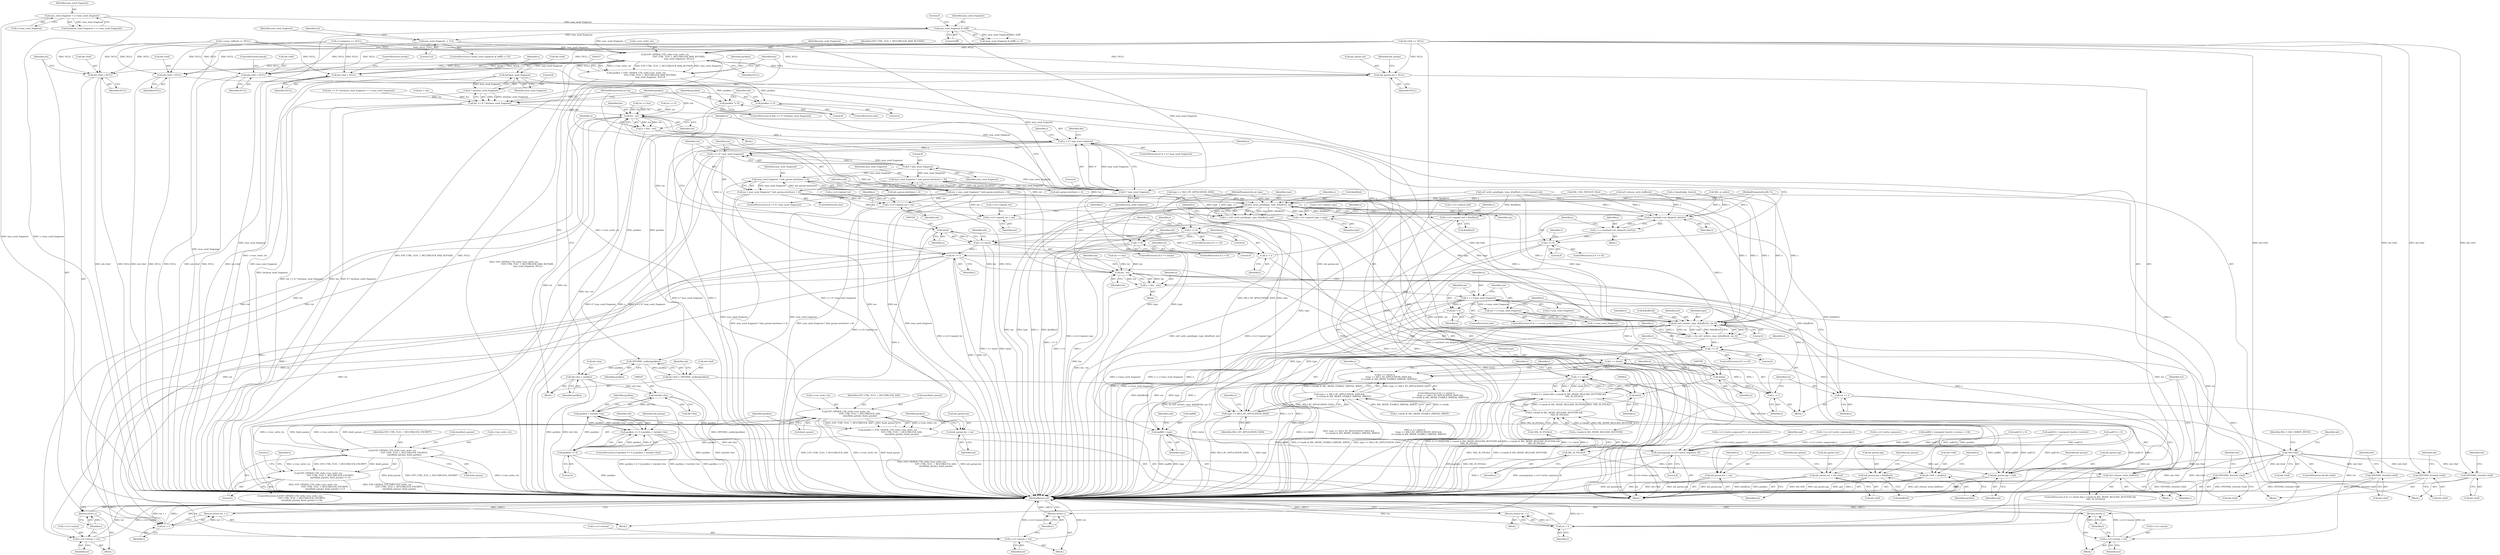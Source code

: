digraph "0_openssl_77c77f0a1b9f15b869ca3342186dfbedd1119d0e@API" {
"1000296" [label="(Call,max_send_fragment -= 512)"];
"1000292" [label="(Call,max_send_fragment & 0xfff)"];
"1000258" [label="(Call,max_send_fragment = s->max_send_fragment)"];
"1000314" [label="(Call,EVP_CIPHER_CTX_ctrl(s->enc_write_ctx,\n                                          EVP_CTRL_TLS1_1_MULTIBLOCK_MAX_BUFSIZE,\n                                          max_send_fragment, NULL))"];
"1000312" [label="(Call,packlen = EVP_CIPHER_CTX_ctrl(s->enc_write_ctx,\n                                          EVP_CTRL_TLS1_1_MULTIBLOCK_MAX_BUFSIZE,\n                                          max_send_fragment, NULL))"];
"1000329" [label="(Call,packlen *= 8)"];
"1000340" [label="(Call,OPENSSL_malloc(packlen))"];
"1000336" [label="(Call,wb->buf = OPENSSL_malloc(packlen))"];
"1000343" [label="(Call,!wb->buf)"];
"1000390" [label="(Call,OPENSSL_free(wb->buf))"];
"1000532" [label="(Call,OPENSSL_free(wb->buf))"];
"1000542" [label="(Call,mb_param.out = wb->buf)"];
"1000682" [label="(Call,OPENSSL_free(wb->buf))"];
"1000707" [label="(Call,OPENSSL_free(wb->buf))"];
"1000354" [label="(Call,wb->len = packlen)"];
"1000526" [label="(Call,(int)wb->len)"];
"1000524" [label="(Call,packlen > (int)wb->len)"];
"1000520" [label="(Call,packlen <= 0 || packlen > (int)wb->len)"];
"1000626" [label="(Call,wb->left = packlen)"];
"1000333" [label="(Call,packlen *= 4)"];
"1000326" [label="(Call,(int)max_send_fragment)"];
"1000324" [label="(Call,8 * (int)max_send_fragment)"];
"1000322" [label="(Call,len >= 8 * (int)max_send_fragment)"];
"1000378" [label="(Call,len - tot)"];
"1000376" [label="(Call,n = (len - tot))"];
"1000384" [label="(Call,n < 4 * max_send_fragment)"];
"1000426" [label="(Call,n >= 8 * max_send_fragment)"];
"1000703" [label="(Call,(int)n)"];
"1000701" [label="(Call,i == (int)n)"];
"1000717" [label="(Call,tot + i)"];
"1000716" [label="(Return,return tot + i;)"];
"1000720" [label="(Call,n -= i)"];
"1000723" [label="(Call,tot += i)"];
"1000416" [label="(Call,s->s3->wnum = tot)"];
"1000691" [label="(Call,s->s3->wnum = tot)"];
"1000748" [label="(Call,len - tot)"];
"1000746" [label="(Call,n = (len - tot))"];
"1000754" [label="(Call,n > s->max_send_fragment)"];
"1000759" [label="(Call,nw = s->max_send_fragment)"];
"1000770" [label="(Call,do_ssl3_write(s, type, &(buf[tot]), nw, 0))"];
"1000768" [label="(Call,i = do_ssl3_write(s, type, &(buf[tot]), nw, 0))"];
"1000780" [label="(Call,i <= 0)"];
"1000791" [label="(Return,return i;)"];
"1000795" [label="(Call,i == (int)n)"];
"1000794" [label="(Call,(i == (int)n) ||\n            (type == SSL3_RT_APPLICATION_DATA &&\n             (s->mode & SSL_MODE_ENABLE_PARTIAL_WRITE)))"];
"1000819" [label="(Call,i == (int)n)"];
"1000818" [label="(Call,(i == (int)n) && s->mode & SSL_MODE_RELEASE_BUFFERS &&\n                !SSL_IS_DTLS(s))"];
"1000836" [label="(Call,tot + i)"];
"1000835" [label="(Return,return tot + i;)"];
"1000839" [label="(Call,n -= i)"];
"1000842" [label="(Call,tot += i)"];
"1000784" [label="(Call,s->s3->wnum = tot)"];
"1000801" [label="(Call,type == SSL3_RT_APPLICATION_DATA)"];
"1000800" [label="(Call,type == SSL3_RT_APPLICATION_DATA &&\n             (s->mode & SSL_MODE_ENABLE_PARTIAL_WRITE))"];
"1000831" [label="(Call,SSL_IS_DTLS(s))"];
"1000830" [label="(Call,!SSL_IS_DTLS(s))"];
"1000824" [label="(Call,s->mode & SSL_MODE_RELEASE_BUFFERS &&\n                !SSL_IS_DTLS(s))"];
"1000833" [label="(Call,ssl3_release_write_buffer(s))"];
"1000765" [label="(Call,nw = n)"];
"1000797" [label="(Call,(int)n)"];
"1000821" [label="(Call,(int)n)"];
"1000386" [label="(Call,4 * max_send_fragment)"];
"1000428" [label="(Call,8 * max_send_fragment)"];
"1000433" [label="(Call,max_send_fragment * (mb_param.interleave = 8))"];
"1000431" [label="(Call,nw = max_send_fragment * (mb_param.interleave = 8))"];
"1000503" [label="(Call,mb_param.len = nw)"];
"1000557" [label="(Call,mb_param.len = nw)"];
"1000631" [label="(Call,s->s3->wpend_tot = nw)"];
"1000655" [label="(Call,s->s3->wpend_ret = nw)"];
"1000664" [label="(Call,ssl3_write_pending(s, type, &buf[tot], nw))"];
"1000409" [label="(Call,s->method->ssl_dispatch_alert(s))"];
"1000407" [label="(Call,i = s->method->ssl_dispatch_alert(s))"];
"1000412" [label="(Call,i <= 0)"];
"1000423" [label="(Return,return i;)"];
"1000458" [label="(Call,aad[8] = type)"];
"1000450" [label="(Call,memcpy(aad, s->s3->write_sequence, 8))"];
"1000498" [label="(Call,mb_param.inp = aad)"];
"1000549" [label="(Call,mb_param.inp = &buf[tot])"];
"1000638" [label="(Call,s->s3->wpend_buf = &buf[tot])"];
"1000648" [label="(Call,s->s3->wpend_type = type)"];
"1000662" [label="(Call,i = ssl3_write_pending(s, type, &buf[tot], nw))"];
"1000673" [label="(Call,i <= 0)"];
"1000678" [label="(Call,i < 0)"];
"1000698" [label="(Return,return i;)"];
"1000443" [label="(Call,max_send_fragment * (mb_param.interleave = 4))"];
"1000441" [label="(Call,nw = max_send_fragment * (mb_param.interleave = 4))"];
"1000394" [label="(Call,wb->buf = NULL)"];
"1000493" [label="(Call,mb_param.out = NULL)"];
"1000510" [label="(Call,EVP_CIPHER_CTX_ctrl(s->enc_write_ctx,\n                                          EVP_CTRL_TLS1_1_MULTIBLOCK_AAD,\n                                          sizeof(mb_param), &mb_param))"];
"1000508" [label="(Call,packlen = EVP_CIPHER_CTX_ctrl(s->enc_write_ctx,\n                                          EVP_CTRL_TLS1_1_MULTIBLOCK_AAD,\n                                          sizeof(mb_param), &mb_param))"];
"1000521" [label="(Call,packlen <= 0)"];
"1000564" [label="(Call,EVP_CIPHER_CTX_ctrl(s->enc_write_ctx,\n                                    EVP_CTRL_TLS1_1_MULTIBLOCK_ENCRYPT,\n                                    sizeof(mb_param), &mb_param))"];
"1000563" [label="(Call,EVP_CIPHER_CTX_ctrl(s->enc_write_ctx,\n                                    EVP_CTRL_TLS1_1_MULTIBLOCK_ENCRYPT,\n                                    sizeof(mb_param), &mb_param) <= 0)"];
"1000536" [label="(Call,wb->buf = NULL)"];
"1000686" [label="(Call,wb->buf = NULL)"];
"1000711" [label="(Call,wb->buf = NULL)"];
"1000345" [label="(Identifier,wb)"];
"1000769" [label="(Identifier,i)"];
"1000752" [label="(Block,)"];
"1000778" [label="(Literal,0)"];
"1000498" [label="(Call,mb_param.inp = aad)"];
"1000639" [label="(Call,s->s3->wpend_buf)"];
"1000641" [label="(Identifier,s)"];
"1000435" [label="(Call,mb_param.interleave = 8)"];
"1000717" [label="(Call,tot + i)"];
"1000713" [label="(Identifier,wb)"];
"1000248" [label="(Call,type == SSL3_RT_APPLICATION_DATA)"];
"1000314" [label="(Call,EVP_CIPHER_CTX_ctrl(s->enc_write_ctx,\n                                          EVP_CTRL_TLS1_1_MULTIBLOCK_MAX_BUFSIZE,\n                                          max_send_fragment, NULL))"];
"1000198" [label="(Call,len < tot)"];
"1000546" [label="(Call,wb->buf)"];
"1000838" [label="(Identifier,i)"];
"1000568" [label="(Identifier,EVP_CTRL_TLS1_1_MULTIBLOCK_ENCRYPT)"];
"1000766" [label="(Identifier,nw)"];
"1000558" [label="(Call,mb_param.len)"];
"1000355" [label="(Call,wb->len)"];
"1000384" [label="(Call,n < 4 * max_send_fragment)"];
"1000749" [label="(Identifier,len)"];
"1000818" [label="(Call,(i == (int)n) && s->mode & SSL_MODE_RELEASE_BUFFERS &&\n                !SSL_IS_DTLS(s))"];
"1000692" [label="(Call,s->s3->wnum)"];
"1000427" [label="(Identifier,n)"];
"1000549" [label="(Call,mb_param.inp = &buf[tot])"];
"1000534" [label="(Identifier,wb)"];
"1000463" [label="(Call,aad[9] = (unsigned char)(s->version >> 8))"];
"1000309" [label="(Block,)"];
"1000796" [label="(Identifier,i)"];
"1000804" [label="(Call,s->mode & SSL_MODE_ENABLE_PARTIAL_WRITE)"];
"1000561" [label="(Identifier,nw)"];
"1000651" [label="(Identifier,s)"];
"1000502" [label="(Identifier,aad)"];
"1000313" [label="(Identifier,packlen)"];
"1000767" [label="(Identifier,n)"];
"1000720" [label="(Call,n -= i)"];
"1000690" [label="(Identifier,NULL)"];
"1000510" [label="(Call,EVP_CIPHER_CTX_ctrl(s->enc_write_ctx,\n                                          EVP_CTRL_TLS1_1_MULTIBLOCK_AAD,\n                                          sizeof(mb_param), &mb_param))"];
"1000536" [label="(Call,wb->buf = NULL)"];
"1000845" [label="(MethodReturn,int)"];
"1000304" [label="(Call,wb->buf == NULL)"];
"1000286" [label="(Block,)"];
"1000338" [label="(Identifier,wb)"];
"1000392" [label="(Identifier,wb)"];
"1000791" [label="(Return,return i;)"];
"1000770" [label="(Call,do_ssl3_write(s, type, &(buf[tot]), nw, 0))"];
"1000819" [label="(Call,i == (int)n)"];
"1000663" [label="(Identifier,i)"];
"1000820" [label="(Identifier,i)"];
"1000380" [label="(Identifier,tot)"];
"1000672" [label="(ControlStructure,if (i <= 0))"];
"1000324" [label="(Call,8 * (int)max_send_fragment)"];
"1000825" [label="(Call,s->mode & SSL_MODE_RELEASE_BUFFERS)"];
"1000832" [label="(Identifier,s)"];
"1000264" [label="(Call,s->compress == NULL)"];
"1000426" [label="(Call,n >= 8 * max_send_fragment)"];
"1000631" [label="(Call,s->s3->wpend_tot = nw)"];
"1000416" [label="(Call,s->s3->wnum = tot)"];
"1000425" [label="(ControlStructure,if (n >= 8 * max_send_fragment))"];
"1000354" [label="(Call,wb->len = packlen)"];
"1000830" [label="(Call,!SSL_IS_DTLS(s))"];
"1000677" [label="(ControlStructure,if (i < 0))"];
"1000541" [label="(ControlStructure,break;)"];
"1000656" [label="(Call,s->s3->wpend_ret)"];
"1000517" [label="(Call,&mb_param)"];
"1000298" [label="(Literal,512)"];
"1000310" [label="(Call,ssl3_release_write_buffer(s))"];
"1000566" [label="(Identifier,s)"];
"1000550" [label="(Call,mb_param.inp)"];
"1000748" [label="(Call,len - tot)"];
"1000391" [label="(Call,wb->buf)"];
"1000679" [label="(Identifier,i)"];
"1000497" [label="(Identifier,NULL)"];
"1000787" [label="(Identifier,s)"];
"1000445" [label="(Call,mb_param.interleave = 4)"];
"1000302" [label="(Identifier,tot)"];
"1000709" [label="(Identifier,wb)"];
"1000821" [label="(Call,(int)n)"];
"1000385" [label="(Identifier,n)"];
"1000697" [label="(Identifier,tot)"];
"1000747" [label="(Identifier,n)"];
"1000422" [label="(Identifier,tot)"];
"1000431" [label="(Call,nw = max_send_fragment * (mb_param.interleave = 8))"];
"1000779" [label="(ControlStructure,if (i <= 0))"];
"1000817" [label="(ControlStructure,if ((i == (int)n) && s->mode & SSL_MODE_RELEASE_BUFFERS &&\n                !SSL_IS_DTLS(s)))"];
"1000270" [label="(Call,s->msg_callback == NULL)"];
"1000708" [label="(Call,wb->buf)"];
"1000665" [label="(Identifier,s)"];
"1000417" [label="(Call,s->s3->wnum)"];
"1000388" [label="(Identifier,max_send_fragment)"];
"1000457" [label="(Literal,8)"];
"1000785" [label="(Call,s->s3->wnum)"];
"1000458" [label="(Call,aad[8] = type)"];
"1000782" [label="(Literal,0)"];
"1000377" [label="(Identifier,n)"];
"1000406" [label="(Block,)"];
"1000320" [label="(Identifier,NULL)"];
"1000842" [label="(Call,tot += i)"];
"1000627" [label="(Call,wb->left)"];
"1000551" [label="(Identifier,mb_param)"];
"1000331" [label="(Literal,8)"];
"1000509" [label="(Identifier,packlen)"];
"1000746" [label="(Call,n = (len - tot))"];
"1000790" [label="(Identifier,tot)"];
"1000508" [label="(Call,packlen = EVP_CIPHER_CTX_ctrl(s->enc_write_ctx,\n                                          EVP_CTRL_TLS1_1_MULTIBLOCK_AAD,\n                                          sizeof(mb_param), &mb_param))"];
"1000522" [label="(Identifier,packlen)"];
"1000326" [label="(Call,(int)max_send_fragment)"];
"1000433" [label="(Call,max_send_fragment * (mb_param.interleave = 8))"];
"1000673" [label="(Call,i <= 0)"];
"1000532" [label="(Call,OPENSSL_free(wb->buf))"];
"1000474" [label="(Call,aad[10] = (unsigned char)(s->version))"];
"1000644" [label="(Call,&buf[tot])"];
"1000533" [label="(Call,wb->buf)"];
"1000526" [label="(Call,(int)wb->len)"];
"1000315" [label="(Call,s->enc_write_ctx)"];
"1000514" [label="(Identifier,EVP_CTRL_TLS1_1_MULTIBLOCK_AAD)"];
"1000297" [label="(Identifier,max_send_fragment)"];
"1000761" [label="(Call,s->max_send_fragment)"];
"1000396" [label="(Identifier,wb)"];
"1000332" [label="(ControlStructure,else)"];
"1000792" [label="(Identifier,i)"];
"1000611" [label="(Call,++s->s3->write_sequence[j--])"];
"1000343" [label="(Call,!wb->buf)"];
"1000667" [label="(Call,&buf[tot])"];
"1000569" [label="(Call,sizeof(mb_param))"];
"1000494" [label="(Call,mb_param.out)"];
"1000765" [label="(Call,nw = n)"];
"1000483" [label="(Call,aad[11] = 0)"];
"1000797" [label="(Call,(int)n)"];
"1000753" [label="(ControlStructure,if (n > s->max_send_fragment))"];
"1000806" [label="(Identifier,s)"];
"1000410" [label="(Identifier,s)"];
"1000117" [label="(MethodParameterIn,SSL *s)"];
"1000715" [label="(Identifier,NULL)"];
"1000837" [label="(Identifier,tot)"];
"1000341" [label="(Identifier,packlen)"];
"1000523" [label="(Literal,0)"];
"1000626" [label="(Call,wb->left = packlen)"];
"1000562" [label="(ControlStructure,if (EVP_CIPHER_CTX_ctrl(s->enc_write_ctx,\n                                    EVP_CTRL_TLS1_1_MULTIBLOCK_ENCRYPT,\n                                    sizeof(mb_param), &mb_param) <= 0))"];
"1000379" [label="(Identifier,len)"];
"1000428" [label="(Call,8 * max_send_fragment)"];
"1000719" [label="(Identifier,i)"];
"1000330" [label="(Identifier,packlen)"];
"1000674" [label="(Identifier,i)"];
"1000394" [label="(Call,wb->buf = NULL)"];
"1000756" [label="(Call,s->max_send_fragment)"];
"1000783" [label="(Block,)"];
"1000841" [label="(Identifier,i)"];
"1000336" [label="(Call,wb->buf = OPENSSL_malloc(packlen))"];
"1000773" [label="(Call,&(buf[tot]))"];
"1000424" [label="(Identifier,i)"];
"1000553" [label="(Call,&buf[tot])"];
"1000515" [label="(Call,sizeof(mb_param))"];
"1000799" [label="(Identifier,n)"];
"1000452" [label="(Call,s->s3->write_sequence)"];
"1000755" [label="(Identifier,n)"];
"1000768" [label="(Call,i = do_ssl3_write(s, type, &(buf[tot]), nw, 0))"];
"1000573" [label="(Literal,0)"];
"1000680" [label="(Literal,0)"];
"1000725" [label="(Identifier,i)"];
"1000801" [label="(Call,type == SSL3_RT_APPLICATION_DATA)"];
"1000414" [label="(Literal,0)"];
"1000706" [label="(Block,)"];
"1000276" [label="(Call,SSL_USE_EXPLICIT_IV(s))"];
"1000800" [label="(Call,type == SSL3_RT_APPLICATION_DATA &&\n             (s->mode & SSL_MODE_ENABLE_PARTIAL_WRITE))"];
"1000430" [label="(Identifier,max_send_fragment)"];
"1000649" [label="(Call,s->s3->wpend_type)"];
"1000716" [label="(Return,return tot + i;)"];
"1000543" [label="(Call,mb_param.out)"];
"1000678" [label="(Call,i < 0)"];
"1000334" [label="(Identifier,packlen)"];
"1000407" [label="(Call,i = s->method->ssl_dispatch_alert(s))"];
"1000571" [label="(Call,&mb_param)"];
"1000777" [label="(Identifier,nw)"];
"1000654" [label="(Identifier,type)"];
"1000824" [label="(Call,s->mode & SSL_MODE_RELEASE_BUFFERS &&\n                !SSL_IS_DTLS(s))"];
"1000361" [label="(Call,tot == len)"];
"1000559" [label="(Identifier,mb_param)"];
"1000728" [label="(Call,tot == len)"];
"1000520" [label="(Call,packlen <= 0 || packlen > (int)wb->len)"];
"1000544" [label="(Identifier,mb_param)"];
"1000759" [label="(Call,nw = s->max_send_fragment)"];
"1000434" [label="(Identifier,max_send_fragment)"];
"1000664" [label="(Call,ssl3_write_pending(s, type, &buf[tot], nw))"];
"1000319" [label="(Identifier,max_send_fragment)"];
"1000429" [label="(Literal,8)"];
"1000503" [label="(Call,mb_param.len = nw)"];
"1000441" [label="(Call,nw = max_send_fragment * (mb_param.interleave = 4))"];
"1000576" [label="(Literal,1)"];
"1000295" [label="(Literal,0)"];
"1000333" [label="(Call,packlen *= 4)"];
"1000831" [label="(Call,SSL_IS_DTLS(s))"];
"1000383" [label="(ControlStructure,if (n < 4 * max_send_fragment))"];
"1000802" [label="(Identifier,type)"];
"1000451" [label="(Identifier,aad)"];
"1000411" [label="(ControlStructure,if (i <= 0))"];
"1000701" [label="(Call,i == (int)n)"];
"1000557" [label="(Call,mb_param.len = nw)"];
"1000294" [label="(Literal,0xfff)"];
"1000335" [label="(Literal,4)"];
"1000686" [label="(Call,wb->buf = NULL)"];
"1000325" [label="(Literal,8)"];
"1000376" [label="(Call,n = (len - tot))"];
"1000662" [label="(Call,i = ssl3_write_pending(s, type, &buf[tot], nw))"];
"1000840" [label="(Identifier,n)"];
"1000750" [label="(Identifier,tot)"];
"1000398" [label="(Identifier,NULL)"];
"1000505" [label="(Identifier,mb_param)"];
"1000389" [label="(Block,)"];
"1000707" [label="(Call,OPENSSL_free(wb->buf))"];
"1000258" [label="(Call,max_send_fragment = s->max_send_fragment)"];
"1000301" [label="(Call,tot == 0)"];
"1000349" [label="(Identifier,SSL_F_SSL3_WRITE_BYTES)"];
"1000413" [label="(Identifier,i)"];
"1000793" [label="(ControlStructure,if ((i == (int)n) ||\n            (type == SSL3_RT_APPLICATION_DATA &&\n             (s->mode & SSL_MODE_ENABLE_PARTIAL_WRITE))))"];
"1000329" [label="(Call,packlen *= 8)"];
"1000705" [label="(Identifier,n)"];
"1000296" [label="(Call,max_send_fragment -= 512)"];
"1000290" [label="(ControlStructure,if ((max_send_fragment & 0xfff) == 0))"];
"1000525" [label="(Identifier,packlen)"];
"1000399" [label="(ControlStructure,break;)"];
"1000764" [label="(ControlStructure,else)"];
"1000259" [label="(Identifier,max_send_fragment)"];
"1000390" [label="(Call,OPENSSL_free(wb->buf))"];
"1000493" [label="(Call,mb_param.out = NULL)"];
"1000760" [label="(Identifier,nw)"];
"1000648" [label="(Call,s->s3->wpend_type = type)"];
"1000337" [label="(Call,wb->buf)"];
"1000344" [label="(Call,wb->buf)"];
"1000540" [label="(Identifier,NULL)"];
"1000217" [label="(Call,ssl3_write_pending(s, type, &buf[tot], s->s3->wpend_tot))"];
"1000252" [label="(Call,len >= 4 * (int)(max_send_fragment = s->max_send_fragment))"];
"1000564" [label="(Call,EVP_CIPHER_CTX_ctrl(s->enc_write_ctx,\n                                    EVP_CTRL_TLS1_1_MULTIBLOCK_ENCRYPT,\n                                    sizeof(mb_param), &mb_param))"];
"1000637" [label="(Identifier,nw)"];
"1000839" [label="(Call,n -= i)"];
"1000781" [label="(Identifier,i)"];
"1000519" [label="(ControlStructure,if (packlen <= 0 || packlen > (int)wb->len))"];
"1000666" [label="(Identifier,type)"];
"1000563" [label="(Call,EVP_CIPHER_CTX_ctrl(s->enc_write_ctx,\n                                    EVP_CTRL_TLS1_1_MULTIBLOCK_ENCRYPT,\n                                    sizeof(mb_param), &mb_param) <= 0)"];
"1000340" [label="(Call,OPENSSL_malloc(packlen))"];
"1000443" [label="(Call,max_send_fragment * (mb_param.interleave = 4))"];
"1000382" [label="(Block,)"];
"1000721" [label="(Identifier,n)"];
"1000450" [label="(Call,memcpy(aad, s->s3->write_sequence, 8))"];
"1000178" [label="(Call,s->handshake_func(s))"];
"1000809" [label="(Block,)"];
"1000724" [label="(Identifier,tot)"];
"1000681" [label="(Block,)"];
"1000378" [label="(Call,len - tot)"];
"1000634" [label="(Identifier,s)"];
"1000528" [label="(Call,wb->len)"];
"1000423" [label="(Return,return i;)"];
"1000260" [label="(Call,s->max_send_fragment)"];
"1000632" [label="(Call,s->s3->wpend_tot)"];
"1000694" [label="(Identifier,s)"];
"1000524" [label="(Call,packlen > (int)wb->len)"];
"1000419" [label="(Identifier,s)"];
"1000823" [label="(Identifier,n)"];
"1000835" [label="(Return,return tot + i;)"];
"1000504" [label="(Call,mb_param.len)"];
"1000403" [label="(Identifier,s)"];
"1000321" [label="(ControlStructure,if (len >= 8 * (int)max_send_fragment))"];
"1000722" [label="(Identifier,i)"];
"1000256" [label="(Call,(int)(max_send_fragment = s->max_send_fragment))"];
"1000700" [label="(ControlStructure,if (i == (int)n))"];
"1000387" [label="(Literal,4)"];
"1000836" [label="(Call,tot + i)"];
"1000683" [label="(Call,wb->buf)"];
"1000844" [label="(Identifier,i)"];
"1000121" [label="(Block,)"];
"1000687" [label="(Call,wb->buf)"];
"1000342" [label="(ControlStructure,if(!wb->buf))"];
"1000682" [label="(Call,OPENSSL_free(wb->buf))"];
"1000676" [label="(Block,)"];
"1000442" [label="(Identifier,nw)"];
"1000415" [label="(Block,)"];
"1000718" [label="(Identifier,tot)"];
"1000754" [label="(Call,n > s->max_send_fragment)"];
"1000702" [label="(Identifier,i)"];
"1000356" [label="(Identifier,wb)"];
"1000843" [label="(Identifier,tot)"];
"1000655" [label="(Call,s->s3->wpend_ret = nw)"];
"1000531" [label="(Block,)"];
"1000538" [label="(Identifier,wb)"];
"1000312" [label="(Call,packlen = EVP_CIPHER_CTX_ctrl(s->enc_write_ctx,\n                                          EVP_CTRL_TLS1_1_MULTIBLOCK_MAX_BUFSIZE,\n                                          max_send_fragment, NULL))"];
"1000581" [label="(Identifier,s)"];
"1000408" [label="(Identifier,i)"];
"1000711" [label="(Call,wb->buf = NULL)"];
"1000688" [label="(Identifier,wb)"];
"1000432" [label="(Identifier,nw)"];
"1000723" [label="(Call,tot += i)"];
"1000328" [label="(Identifier,max_send_fragment)"];
"1000488" [label="(Call,aad[12] = 0)"];
"1000440" [label="(ControlStructure,else)"];
"1000511" [label="(Call,s->enc_write_ctx)"];
"1000712" [label="(Call,wb->buf)"];
"1000318" [label="(Identifier,EVP_CTRL_TLS1_1_MULTIBLOCK_MAX_BUFSIZE)"];
"1000661" [label="(Identifier,nw)"];
"1000703" [label="(Call,(int)n)"];
"1000698" [label="(Return,return i;)"];
"1000675" [label="(Literal,0)"];
"1000542" [label="(Call,mb_param.out = wb->buf)"];
"1000292" [label="(Call,max_send_fragment & 0xfff)"];
"1000699" [label="(Identifier,i)"];
"1000834" [label="(Identifier,s)"];
"1000358" [label="(Identifier,packlen)"];
"1000784" [label="(Call,s->s3->wnum = tot)"];
"1000507" [label="(Identifier,nw)"];
"1000803" [label="(Identifier,SSL3_RT_APPLICATION_DATA)"];
"1000118" [label="(MethodParameterIn,int type)"];
"1000465" [label="(Identifier,aad)"];
"1000794" [label="(Call,(i == (int)n) ||\n            (type == SSL3_RT_APPLICATION_DATA &&\n             (s->mode & SSL_MODE_ENABLE_PARTIAL_WRITE)))"];
"1000630" [label="(Identifier,packlen)"];
"1000120" [label="(MethodParameterIn,int len)"];
"1000500" [label="(Identifier,mb_param)"];
"1000638" [label="(Call,s->s3->wpend_buf = &buf[tot])"];
"1000813" [label="(Identifier,s)"];
"1000409" [label="(Call,s->method->ssl_dispatch_alert(s))"];
"1000293" [label="(Identifier,max_send_fragment)"];
"1000521" [label="(Call,packlen <= 0)"];
"1000833" [label="(Call,ssl3_release_write_buffer(s))"];
"1000444" [label="(Identifier,max_send_fragment)"];
"1000322" [label="(Call,len >= 8 * (int)max_send_fragment)"];
"1000565" [label="(Call,s->enc_write_ctx)"];
"1000772" [label="(Identifier,type)"];
"1000589" [label="(Call,s->s3->write_sequence[7] < mb_param.interleave)"];
"1000671" [label="(Identifier,nw)"];
"1000462" [label="(Identifier,type)"];
"1000291" [label="(Call,(max_send_fragment & 0xfff) == 0)"];
"1000459" [label="(Call,aad[8])"];
"1000412" [label="(Call,i <= 0)"];
"1000169" [label="(Call,SSL_in_init(s))"];
"1000395" [label="(Call,wb->buf)"];
"1000795" [label="(Call,i == (int)n)"];
"1000386" [label="(Call,4 * max_send_fragment)"];
"1000323" [label="(Identifier,len)"];
"1000780" [label="(Call,i <= 0)"];
"1000658" [label="(Identifier,s)"];
"1000771" [label="(Identifier,s)"];
"1000691" [label="(Call,s->s3->wnum = tot)"];
"1000537" [label="(Call,wb->buf)"];
"1000684" [label="(Identifier,wb)"];
"1000460" [label="(Identifier,aad)"];
"1000827" [label="(Identifier,s)"];
"1000499" [label="(Call,mb_param.inp)"];
"1000296" -> "1000290"  [label="AST: "];
"1000296" -> "1000298"  [label="CFG: "];
"1000297" -> "1000296"  [label="AST: "];
"1000298" -> "1000296"  [label="AST: "];
"1000302" -> "1000296"  [label="CFG: "];
"1000296" -> "1000845"  [label="DDG: max_send_fragment"];
"1000292" -> "1000296"  [label="DDG: max_send_fragment"];
"1000296" -> "1000314"  [label="DDG: max_send_fragment"];
"1000296" -> "1000386"  [label="DDG: max_send_fragment"];
"1000292" -> "1000291"  [label="AST: "];
"1000292" -> "1000294"  [label="CFG: "];
"1000293" -> "1000292"  [label="AST: "];
"1000294" -> "1000292"  [label="AST: "];
"1000295" -> "1000292"  [label="CFG: "];
"1000292" -> "1000845"  [label="DDG: max_send_fragment"];
"1000292" -> "1000291"  [label="DDG: max_send_fragment"];
"1000292" -> "1000291"  [label="DDG: 0xfff"];
"1000258" -> "1000292"  [label="DDG: max_send_fragment"];
"1000292" -> "1000314"  [label="DDG: max_send_fragment"];
"1000292" -> "1000386"  [label="DDG: max_send_fragment"];
"1000258" -> "1000256"  [label="AST: "];
"1000258" -> "1000260"  [label="CFG: "];
"1000259" -> "1000258"  [label="AST: "];
"1000260" -> "1000258"  [label="AST: "];
"1000256" -> "1000258"  [label="CFG: "];
"1000258" -> "1000845"  [label="DDG: max_send_fragment"];
"1000258" -> "1000845"  [label="DDG: s->max_send_fragment"];
"1000258" -> "1000256"  [label="DDG: max_send_fragment"];
"1000314" -> "1000312"  [label="AST: "];
"1000314" -> "1000320"  [label="CFG: "];
"1000315" -> "1000314"  [label="AST: "];
"1000318" -> "1000314"  [label="AST: "];
"1000319" -> "1000314"  [label="AST: "];
"1000320" -> "1000314"  [label="AST: "];
"1000312" -> "1000314"  [label="CFG: "];
"1000314" -> "1000845"  [label="DDG: s->enc_write_ctx"];
"1000314" -> "1000845"  [label="DDG: EVP_CTRL_TLS1_1_MULTIBLOCK_MAX_BUFSIZE"];
"1000314" -> "1000845"  [label="DDG: NULL"];
"1000314" -> "1000312"  [label="DDG: s->enc_write_ctx"];
"1000314" -> "1000312"  [label="DDG: EVP_CTRL_TLS1_1_MULTIBLOCK_MAX_BUFSIZE"];
"1000314" -> "1000312"  [label="DDG: max_send_fragment"];
"1000314" -> "1000312"  [label="DDG: NULL"];
"1000264" -> "1000314"  [label="DDG: NULL"];
"1000270" -> "1000314"  [label="DDG: NULL"];
"1000304" -> "1000314"  [label="DDG: NULL"];
"1000314" -> "1000326"  [label="DDG: max_send_fragment"];
"1000314" -> "1000394"  [label="DDG: NULL"];
"1000314" -> "1000493"  [label="DDG: NULL"];
"1000314" -> "1000510"  [label="DDG: s->enc_write_ctx"];
"1000314" -> "1000536"  [label="DDG: NULL"];
"1000314" -> "1000686"  [label="DDG: NULL"];
"1000314" -> "1000711"  [label="DDG: NULL"];
"1000312" -> "1000309"  [label="AST: "];
"1000313" -> "1000312"  [label="AST: "];
"1000323" -> "1000312"  [label="CFG: "];
"1000312" -> "1000845"  [label="DDG: EVP_CIPHER_CTX_ctrl(s->enc_write_ctx,\n                                          EVP_CTRL_TLS1_1_MULTIBLOCK_MAX_BUFSIZE,\n                                          max_send_fragment, NULL)"];
"1000312" -> "1000329"  [label="DDG: packlen"];
"1000312" -> "1000333"  [label="DDG: packlen"];
"1000329" -> "1000321"  [label="AST: "];
"1000329" -> "1000331"  [label="CFG: "];
"1000330" -> "1000329"  [label="AST: "];
"1000331" -> "1000329"  [label="AST: "];
"1000338" -> "1000329"  [label="CFG: "];
"1000329" -> "1000340"  [label="DDG: packlen"];
"1000340" -> "1000336"  [label="AST: "];
"1000340" -> "1000341"  [label="CFG: "];
"1000341" -> "1000340"  [label="AST: "];
"1000336" -> "1000340"  [label="CFG: "];
"1000340" -> "1000845"  [label="DDG: packlen"];
"1000340" -> "1000336"  [label="DDG: packlen"];
"1000333" -> "1000340"  [label="DDG: packlen"];
"1000340" -> "1000354"  [label="DDG: packlen"];
"1000336" -> "1000309"  [label="AST: "];
"1000337" -> "1000336"  [label="AST: "];
"1000345" -> "1000336"  [label="CFG: "];
"1000336" -> "1000845"  [label="DDG: OPENSSL_malloc(packlen)"];
"1000336" -> "1000343"  [label="DDG: wb->buf"];
"1000343" -> "1000342"  [label="AST: "];
"1000343" -> "1000344"  [label="CFG: "];
"1000344" -> "1000343"  [label="AST: "];
"1000349" -> "1000343"  [label="CFG: "];
"1000356" -> "1000343"  [label="CFG: "];
"1000343" -> "1000845"  [label="DDG: wb->buf"];
"1000343" -> "1000845"  [label="DDG: !wb->buf"];
"1000343" -> "1000390"  [label="DDG: wb->buf"];
"1000343" -> "1000532"  [label="DDG: wb->buf"];
"1000343" -> "1000542"  [label="DDG: wb->buf"];
"1000343" -> "1000682"  [label="DDG: wb->buf"];
"1000343" -> "1000707"  [label="DDG: wb->buf"];
"1000390" -> "1000389"  [label="AST: "];
"1000390" -> "1000391"  [label="CFG: "];
"1000391" -> "1000390"  [label="AST: "];
"1000396" -> "1000390"  [label="CFG: "];
"1000390" -> "1000845"  [label="DDG: OPENSSL_free(wb->buf)"];
"1000304" -> "1000390"  [label="DDG: wb->buf"];
"1000532" -> "1000531"  [label="AST: "];
"1000532" -> "1000533"  [label="CFG: "];
"1000533" -> "1000532"  [label="AST: "];
"1000538" -> "1000532"  [label="CFG: "];
"1000532" -> "1000845"  [label="DDG: OPENSSL_free(wb->buf)"];
"1000304" -> "1000532"  [label="DDG: wb->buf"];
"1000542" -> "1000382"  [label="AST: "];
"1000542" -> "1000546"  [label="CFG: "];
"1000543" -> "1000542"  [label="AST: "];
"1000546" -> "1000542"  [label="AST: "];
"1000551" -> "1000542"  [label="CFG: "];
"1000542" -> "1000845"  [label="DDG: wb->buf"];
"1000542" -> "1000845"  [label="DDG: mb_param.out"];
"1000304" -> "1000542"  [label="DDG: wb->buf"];
"1000682" -> "1000681"  [label="AST: "];
"1000682" -> "1000683"  [label="CFG: "];
"1000683" -> "1000682"  [label="AST: "];
"1000688" -> "1000682"  [label="CFG: "];
"1000682" -> "1000845"  [label="DDG: OPENSSL_free(wb->buf)"];
"1000304" -> "1000682"  [label="DDG: wb->buf"];
"1000707" -> "1000706"  [label="AST: "];
"1000707" -> "1000708"  [label="CFG: "];
"1000708" -> "1000707"  [label="AST: "];
"1000713" -> "1000707"  [label="CFG: "];
"1000707" -> "1000845"  [label="DDG: OPENSSL_free(wb->buf)"];
"1000304" -> "1000707"  [label="DDG: wb->buf"];
"1000354" -> "1000309"  [label="AST: "];
"1000354" -> "1000358"  [label="CFG: "];
"1000355" -> "1000354"  [label="AST: "];
"1000358" -> "1000354"  [label="AST: "];
"1000377" -> "1000354"  [label="CFG: "];
"1000354" -> "1000845"  [label="DDG: packlen"];
"1000354" -> "1000845"  [label="DDG: wb->len"];
"1000354" -> "1000526"  [label="DDG: wb->len"];
"1000526" -> "1000524"  [label="AST: "];
"1000526" -> "1000528"  [label="CFG: "];
"1000527" -> "1000526"  [label="AST: "];
"1000528" -> "1000526"  [label="AST: "];
"1000524" -> "1000526"  [label="CFG: "];
"1000526" -> "1000845"  [label="DDG: wb->len"];
"1000526" -> "1000524"  [label="DDG: wb->len"];
"1000524" -> "1000520"  [label="AST: "];
"1000525" -> "1000524"  [label="AST: "];
"1000520" -> "1000524"  [label="CFG: "];
"1000524" -> "1000845"  [label="DDG: packlen"];
"1000524" -> "1000845"  [label="DDG: (int)wb->len"];
"1000524" -> "1000520"  [label="DDG: packlen"];
"1000524" -> "1000520"  [label="DDG: (int)wb->len"];
"1000521" -> "1000524"  [label="DDG: packlen"];
"1000524" -> "1000626"  [label="DDG: packlen"];
"1000520" -> "1000519"  [label="AST: "];
"1000520" -> "1000521"  [label="CFG: "];
"1000521" -> "1000520"  [label="AST: "];
"1000534" -> "1000520"  [label="CFG: "];
"1000544" -> "1000520"  [label="CFG: "];
"1000520" -> "1000845"  [label="DDG: packlen <= 0 || packlen > (int)wb->len"];
"1000520" -> "1000845"  [label="DDG: packlen > (int)wb->len"];
"1000520" -> "1000845"  [label="DDG: packlen <= 0"];
"1000521" -> "1000520"  [label="DDG: packlen"];
"1000521" -> "1000520"  [label="DDG: 0"];
"1000626" -> "1000382"  [label="AST: "];
"1000626" -> "1000630"  [label="CFG: "];
"1000627" -> "1000626"  [label="AST: "];
"1000630" -> "1000626"  [label="AST: "];
"1000634" -> "1000626"  [label="CFG: "];
"1000626" -> "1000845"  [label="DDG: packlen"];
"1000626" -> "1000845"  [label="DDG: wb->left"];
"1000521" -> "1000626"  [label="DDG: packlen"];
"1000333" -> "1000332"  [label="AST: "];
"1000333" -> "1000335"  [label="CFG: "];
"1000334" -> "1000333"  [label="AST: "];
"1000335" -> "1000333"  [label="AST: "];
"1000338" -> "1000333"  [label="CFG: "];
"1000326" -> "1000324"  [label="AST: "];
"1000326" -> "1000328"  [label="CFG: "];
"1000327" -> "1000326"  [label="AST: "];
"1000328" -> "1000326"  [label="AST: "];
"1000324" -> "1000326"  [label="CFG: "];
"1000326" -> "1000845"  [label="DDG: max_send_fragment"];
"1000326" -> "1000324"  [label="DDG: max_send_fragment"];
"1000326" -> "1000386"  [label="DDG: max_send_fragment"];
"1000324" -> "1000322"  [label="AST: "];
"1000325" -> "1000324"  [label="AST: "];
"1000322" -> "1000324"  [label="CFG: "];
"1000324" -> "1000845"  [label="DDG: (int)max_send_fragment"];
"1000324" -> "1000322"  [label="DDG: 8"];
"1000324" -> "1000322"  [label="DDG: (int)max_send_fragment"];
"1000322" -> "1000321"  [label="AST: "];
"1000323" -> "1000322"  [label="AST: "];
"1000330" -> "1000322"  [label="CFG: "];
"1000334" -> "1000322"  [label="CFG: "];
"1000322" -> "1000845"  [label="DDG: 8 * (int)max_send_fragment"];
"1000322" -> "1000845"  [label="DDG: len >= 8 * (int)max_send_fragment"];
"1000322" -> "1000845"  [label="DDG: len"];
"1000252" -> "1000322"  [label="DDG: len"];
"1000198" -> "1000322"  [label="DDG: len"];
"1000120" -> "1000322"  [label="DDG: len"];
"1000322" -> "1000378"  [label="DDG: len"];
"1000378" -> "1000376"  [label="AST: "];
"1000378" -> "1000380"  [label="CFG: "];
"1000379" -> "1000378"  [label="AST: "];
"1000380" -> "1000378"  [label="AST: "];
"1000376" -> "1000378"  [label="CFG: "];
"1000378" -> "1000845"  [label="DDG: tot"];
"1000378" -> "1000845"  [label="DDG: len"];
"1000378" -> "1000376"  [label="DDG: len"];
"1000378" -> "1000376"  [label="DDG: tot"];
"1000361" -> "1000378"  [label="DDG: len"];
"1000361" -> "1000378"  [label="DDG: tot"];
"1000120" -> "1000378"  [label="DDG: len"];
"1000301" -> "1000378"  [label="DDG: tot"];
"1000378" -> "1000416"  [label="DDG: tot"];
"1000378" -> "1000691"  [label="DDG: tot"];
"1000378" -> "1000717"  [label="DDG: tot"];
"1000378" -> "1000723"  [label="DDG: tot"];
"1000378" -> "1000748"  [label="DDG: len"];
"1000378" -> "1000748"  [label="DDG: tot"];
"1000376" -> "1000286"  [label="AST: "];
"1000377" -> "1000376"  [label="AST: "];
"1000385" -> "1000376"  [label="CFG: "];
"1000376" -> "1000845"  [label="DDG: len - tot"];
"1000376" -> "1000384"  [label="DDG: n"];
"1000384" -> "1000383"  [label="AST: "];
"1000384" -> "1000386"  [label="CFG: "];
"1000385" -> "1000384"  [label="AST: "];
"1000386" -> "1000384"  [label="AST: "];
"1000392" -> "1000384"  [label="CFG: "];
"1000403" -> "1000384"  [label="CFG: "];
"1000384" -> "1000845"  [label="DDG: n < 4 * max_send_fragment"];
"1000384" -> "1000845"  [label="DDG: 4 * max_send_fragment"];
"1000384" -> "1000845"  [label="DDG: n"];
"1000720" -> "1000384"  [label="DDG: n"];
"1000386" -> "1000384"  [label="DDG: 4"];
"1000386" -> "1000384"  [label="DDG: max_send_fragment"];
"1000384" -> "1000426"  [label="DDG: n"];
"1000426" -> "1000425"  [label="AST: "];
"1000426" -> "1000428"  [label="CFG: "];
"1000427" -> "1000426"  [label="AST: "];
"1000428" -> "1000426"  [label="AST: "];
"1000432" -> "1000426"  [label="CFG: "];
"1000442" -> "1000426"  [label="CFG: "];
"1000426" -> "1000845"  [label="DDG: 8 * max_send_fragment"];
"1000426" -> "1000845"  [label="DDG: n"];
"1000426" -> "1000845"  [label="DDG: n >= 8 * max_send_fragment"];
"1000428" -> "1000426"  [label="DDG: 8"];
"1000428" -> "1000426"  [label="DDG: max_send_fragment"];
"1000426" -> "1000703"  [label="DDG: n"];
"1000703" -> "1000701"  [label="AST: "];
"1000703" -> "1000705"  [label="CFG: "];
"1000704" -> "1000703"  [label="AST: "];
"1000705" -> "1000703"  [label="AST: "];
"1000701" -> "1000703"  [label="CFG: "];
"1000703" -> "1000845"  [label="DDG: n"];
"1000703" -> "1000701"  [label="DDG: n"];
"1000703" -> "1000720"  [label="DDG: n"];
"1000701" -> "1000700"  [label="AST: "];
"1000702" -> "1000701"  [label="AST: "];
"1000709" -> "1000701"  [label="CFG: "];
"1000721" -> "1000701"  [label="CFG: "];
"1000701" -> "1000845"  [label="DDG: i == (int)n"];
"1000701" -> "1000845"  [label="DDG: (int)n"];
"1000673" -> "1000701"  [label="DDG: i"];
"1000701" -> "1000717"  [label="DDG: i"];
"1000701" -> "1000720"  [label="DDG: i"];
"1000701" -> "1000723"  [label="DDG: i"];
"1000717" -> "1000716"  [label="AST: "];
"1000717" -> "1000719"  [label="CFG: "];
"1000718" -> "1000717"  [label="AST: "];
"1000719" -> "1000717"  [label="AST: "];
"1000716" -> "1000717"  [label="CFG: "];
"1000717" -> "1000845"  [label="DDG: tot + i"];
"1000717" -> "1000845"  [label="DDG: i"];
"1000717" -> "1000845"  [label="DDG: tot"];
"1000717" -> "1000716"  [label="DDG: tot + i"];
"1000723" -> "1000717"  [label="DDG: tot"];
"1000716" -> "1000706"  [label="AST: "];
"1000845" -> "1000716"  [label="CFG: "];
"1000716" -> "1000845"  [label="DDG: <RET>"];
"1000720" -> "1000382"  [label="AST: "];
"1000720" -> "1000722"  [label="CFG: "];
"1000721" -> "1000720"  [label="AST: "];
"1000722" -> "1000720"  [label="AST: "];
"1000724" -> "1000720"  [label="CFG: "];
"1000723" -> "1000382"  [label="AST: "];
"1000723" -> "1000725"  [label="CFG: "];
"1000724" -> "1000723"  [label="AST: "];
"1000725" -> "1000723"  [label="AST: "];
"1000385" -> "1000723"  [label="CFG: "];
"1000723" -> "1000845"  [label="DDG: tot"];
"1000723" -> "1000845"  [label="DDG: i"];
"1000723" -> "1000416"  [label="DDG: tot"];
"1000723" -> "1000691"  [label="DDG: tot"];
"1000723" -> "1000748"  [label="DDG: tot"];
"1000416" -> "1000415"  [label="AST: "];
"1000416" -> "1000422"  [label="CFG: "];
"1000417" -> "1000416"  [label="AST: "];
"1000422" -> "1000416"  [label="AST: "];
"1000424" -> "1000416"  [label="CFG: "];
"1000416" -> "1000845"  [label="DDG: tot"];
"1000416" -> "1000845"  [label="DDG: s->s3->wnum"];
"1000691" -> "1000676"  [label="AST: "];
"1000691" -> "1000697"  [label="CFG: "];
"1000692" -> "1000691"  [label="AST: "];
"1000697" -> "1000691"  [label="AST: "];
"1000699" -> "1000691"  [label="CFG: "];
"1000691" -> "1000845"  [label="DDG: tot"];
"1000691" -> "1000845"  [label="DDG: s->s3->wnum"];
"1000748" -> "1000746"  [label="AST: "];
"1000748" -> "1000750"  [label="CFG: "];
"1000749" -> "1000748"  [label="AST: "];
"1000750" -> "1000748"  [label="AST: "];
"1000746" -> "1000748"  [label="CFG: "];
"1000748" -> "1000845"  [label="DDG: len"];
"1000748" -> "1000746"  [label="DDG: len"];
"1000748" -> "1000746"  [label="DDG: tot"];
"1000728" -> "1000748"  [label="DDG: len"];
"1000728" -> "1000748"  [label="DDG: tot"];
"1000120" -> "1000748"  [label="DDG: len"];
"1000748" -> "1000784"  [label="DDG: tot"];
"1000748" -> "1000836"  [label="DDG: tot"];
"1000748" -> "1000842"  [label="DDG: tot"];
"1000746" -> "1000121"  [label="AST: "];
"1000747" -> "1000746"  [label="AST: "];
"1000755" -> "1000746"  [label="CFG: "];
"1000746" -> "1000845"  [label="DDG: len - tot"];
"1000746" -> "1000754"  [label="DDG: n"];
"1000754" -> "1000753"  [label="AST: "];
"1000754" -> "1000756"  [label="CFG: "];
"1000755" -> "1000754"  [label="AST: "];
"1000756" -> "1000754"  [label="AST: "];
"1000760" -> "1000754"  [label="CFG: "];
"1000766" -> "1000754"  [label="CFG: "];
"1000754" -> "1000845"  [label="DDG: n > s->max_send_fragment"];
"1000754" -> "1000845"  [label="DDG: n"];
"1000754" -> "1000845"  [label="DDG: s->max_send_fragment"];
"1000839" -> "1000754"  [label="DDG: n"];
"1000754" -> "1000759"  [label="DDG: s->max_send_fragment"];
"1000754" -> "1000765"  [label="DDG: n"];
"1000754" -> "1000797"  [label="DDG: n"];
"1000759" -> "1000753"  [label="AST: "];
"1000759" -> "1000761"  [label="CFG: "];
"1000760" -> "1000759"  [label="AST: "];
"1000761" -> "1000759"  [label="AST: "];
"1000769" -> "1000759"  [label="CFG: "];
"1000759" -> "1000845"  [label="DDG: s->max_send_fragment"];
"1000759" -> "1000770"  [label="DDG: nw"];
"1000770" -> "1000768"  [label="AST: "];
"1000770" -> "1000778"  [label="CFG: "];
"1000771" -> "1000770"  [label="AST: "];
"1000772" -> "1000770"  [label="AST: "];
"1000773" -> "1000770"  [label="AST: "];
"1000777" -> "1000770"  [label="AST: "];
"1000778" -> "1000770"  [label="AST: "];
"1000768" -> "1000770"  [label="CFG: "];
"1000770" -> "1000845"  [label="DDG: &(buf[tot])"];
"1000770" -> "1000845"  [label="DDG: nw"];
"1000770" -> "1000845"  [label="DDG: type"];
"1000770" -> "1000845"  [label="DDG: s"];
"1000770" -> "1000768"  [label="DDG: 0"];
"1000770" -> "1000768"  [label="DDG: s"];
"1000770" -> "1000768"  [label="DDG: nw"];
"1000770" -> "1000768"  [label="DDG: type"];
"1000770" -> "1000768"  [label="DDG: &(buf[tot])"];
"1000178" -> "1000770"  [label="DDG: s"];
"1000310" -> "1000770"  [label="DDG: s"];
"1000217" -> "1000770"  [label="DDG: s"];
"1000409" -> "1000770"  [label="DDG: s"];
"1000276" -> "1000770"  [label="DDG: s"];
"1000169" -> "1000770"  [label="DDG: s"];
"1000664" -> "1000770"  [label="DDG: s"];
"1000664" -> "1000770"  [label="DDG: type"];
"1000117" -> "1000770"  [label="DDG: s"];
"1000801" -> "1000770"  [label="DDG: type"];
"1000248" -> "1000770"  [label="DDG: type"];
"1000118" -> "1000770"  [label="DDG: type"];
"1000765" -> "1000770"  [label="DDG: nw"];
"1000770" -> "1000801"  [label="DDG: type"];
"1000770" -> "1000831"  [label="DDG: s"];
"1000770" -> "1000833"  [label="DDG: s"];
"1000768" -> "1000752"  [label="AST: "];
"1000769" -> "1000768"  [label="AST: "];
"1000781" -> "1000768"  [label="CFG: "];
"1000768" -> "1000845"  [label="DDG: do_ssl3_write(s, type, &(buf[tot]), nw, 0)"];
"1000768" -> "1000780"  [label="DDG: i"];
"1000780" -> "1000779"  [label="AST: "];
"1000780" -> "1000782"  [label="CFG: "];
"1000781" -> "1000780"  [label="AST: "];
"1000782" -> "1000780"  [label="AST: "];
"1000787" -> "1000780"  [label="CFG: "];
"1000796" -> "1000780"  [label="CFG: "];
"1000780" -> "1000845"  [label="DDG: i <= 0"];
"1000780" -> "1000845"  [label="DDG: i"];
"1000780" -> "1000791"  [label="DDG: i"];
"1000780" -> "1000795"  [label="DDG: i"];
"1000791" -> "1000783"  [label="AST: "];
"1000791" -> "1000792"  [label="CFG: "];
"1000792" -> "1000791"  [label="AST: "];
"1000845" -> "1000791"  [label="CFG: "];
"1000791" -> "1000845"  [label="DDG: <RET>"];
"1000792" -> "1000791"  [label="DDG: i"];
"1000795" -> "1000794"  [label="AST: "];
"1000795" -> "1000797"  [label="CFG: "];
"1000796" -> "1000795"  [label="AST: "];
"1000797" -> "1000795"  [label="AST: "];
"1000802" -> "1000795"  [label="CFG: "];
"1000794" -> "1000795"  [label="CFG: "];
"1000795" -> "1000845"  [label="DDG: (int)n"];
"1000795" -> "1000794"  [label="DDG: i"];
"1000795" -> "1000794"  [label="DDG: (int)n"];
"1000797" -> "1000795"  [label="DDG: n"];
"1000795" -> "1000819"  [label="DDG: i"];
"1000795" -> "1000839"  [label="DDG: i"];
"1000795" -> "1000842"  [label="DDG: i"];
"1000794" -> "1000793"  [label="AST: "];
"1000794" -> "1000800"  [label="CFG: "];
"1000800" -> "1000794"  [label="AST: "];
"1000813" -> "1000794"  [label="CFG: "];
"1000840" -> "1000794"  [label="CFG: "];
"1000794" -> "1000845"  [label="DDG: i == (int)n"];
"1000794" -> "1000845"  [label="DDG: type == SSL3_RT_APPLICATION_DATA &&\n             (s->mode & SSL_MODE_ENABLE_PARTIAL_WRITE)"];
"1000794" -> "1000845"  [label="DDG: (i == (int)n) ||\n            (type == SSL3_RT_APPLICATION_DATA &&\n             (s->mode & SSL_MODE_ENABLE_PARTIAL_WRITE))"];
"1000800" -> "1000794"  [label="DDG: type == SSL3_RT_APPLICATION_DATA"];
"1000800" -> "1000794"  [label="DDG: s->mode & SSL_MODE_ENABLE_PARTIAL_WRITE"];
"1000819" -> "1000818"  [label="AST: "];
"1000819" -> "1000821"  [label="CFG: "];
"1000820" -> "1000819"  [label="AST: "];
"1000821" -> "1000819"  [label="AST: "];
"1000827" -> "1000819"  [label="CFG: "];
"1000818" -> "1000819"  [label="CFG: "];
"1000819" -> "1000845"  [label="DDG: (int)n"];
"1000819" -> "1000818"  [label="DDG: i"];
"1000819" -> "1000818"  [label="DDG: (int)n"];
"1000821" -> "1000819"  [label="DDG: n"];
"1000819" -> "1000836"  [label="DDG: i"];
"1000818" -> "1000817"  [label="AST: "];
"1000818" -> "1000824"  [label="CFG: "];
"1000824" -> "1000818"  [label="AST: "];
"1000834" -> "1000818"  [label="CFG: "];
"1000837" -> "1000818"  [label="CFG: "];
"1000818" -> "1000845"  [label="DDG: (i == (int)n) && s->mode & SSL_MODE_RELEASE_BUFFERS &&\n                !SSL_IS_DTLS(s)"];
"1000818" -> "1000845"  [label="DDG: s->mode & SSL_MODE_RELEASE_BUFFERS &&\n                !SSL_IS_DTLS(s)"];
"1000818" -> "1000845"  [label="DDG: i == (int)n"];
"1000824" -> "1000818"  [label="DDG: s->mode & SSL_MODE_RELEASE_BUFFERS"];
"1000824" -> "1000818"  [label="DDG: !SSL_IS_DTLS(s)"];
"1000836" -> "1000835"  [label="AST: "];
"1000836" -> "1000838"  [label="CFG: "];
"1000837" -> "1000836"  [label="AST: "];
"1000838" -> "1000836"  [label="AST: "];
"1000835" -> "1000836"  [label="CFG: "];
"1000836" -> "1000845"  [label="DDG: i"];
"1000836" -> "1000845"  [label="DDG: tot + i"];
"1000836" -> "1000845"  [label="DDG: tot"];
"1000836" -> "1000835"  [label="DDG: tot + i"];
"1000842" -> "1000836"  [label="DDG: tot"];
"1000835" -> "1000809"  [label="AST: "];
"1000845" -> "1000835"  [label="CFG: "];
"1000835" -> "1000845"  [label="DDG: <RET>"];
"1000839" -> "1000752"  [label="AST: "];
"1000839" -> "1000841"  [label="CFG: "];
"1000840" -> "1000839"  [label="AST: "];
"1000841" -> "1000839"  [label="AST: "];
"1000843" -> "1000839"  [label="CFG: "];
"1000797" -> "1000839"  [label="DDG: n"];
"1000842" -> "1000752"  [label="AST: "];
"1000842" -> "1000844"  [label="CFG: "];
"1000843" -> "1000842"  [label="AST: "];
"1000844" -> "1000842"  [label="AST: "];
"1000755" -> "1000842"  [label="CFG: "];
"1000842" -> "1000784"  [label="DDG: tot"];
"1000784" -> "1000783"  [label="AST: "];
"1000784" -> "1000790"  [label="CFG: "];
"1000785" -> "1000784"  [label="AST: "];
"1000790" -> "1000784"  [label="AST: "];
"1000792" -> "1000784"  [label="CFG: "];
"1000784" -> "1000845"  [label="DDG: s->s3->wnum"];
"1000784" -> "1000845"  [label="DDG: tot"];
"1000801" -> "1000800"  [label="AST: "];
"1000801" -> "1000803"  [label="CFG: "];
"1000802" -> "1000801"  [label="AST: "];
"1000803" -> "1000801"  [label="AST: "];
"1000806" -> "1000801"  [label="CFG: "];
"1000800" -> "1000801"  [label="CFG: "];
"1000801" -> "1000845"  [label="DDG: SSL3_RT_APPLICATION_DATA"];
"1000801" -> "1000845"  [label="DDG: type"];
"1000801" -> "1000800"  [label="DDG: type"];
"1000801" -> "1000800"  [label="DDG: SSL3_RT_APPLICATION_DATA"];
"1000118" -> "1000801"  [label="DDG: type"];
"1000248" -> "1000801"  [label="DDG: SSL3_RT_APPLICATION_DATA"];
"1000800" -> "1000804"  [label="CFG: "];
"1000804" -> "1000800"  [label="AST: "];
"1000800" -> "1000845"  [label="DDG: s->mode & SSL_MODE_ENABLE_PARTIAL_WRITE"];
"1000800" -> "1000845"  [label="DDG: type == SSL3_RT_APPLICATION_DATA"];
"1000804" -> "1000800"  [label="DDG: s->mode"];
"1000804" -> "1000800"  [label="DDG: SSL_MODE_ENABLE_PARTIAL_WRITE"];
"1000831" -> "1000830"  [label="AST: "];
"1000831" -> "1000832"  [label="CFG: "];
"1000832" -> "1000831"  [label="AST: "];
"1000830" -> "1000831"  [label="CFG: "];
"1000831" -> "1000845"  [label="DDG: s"];
"1000831" -> "1000830"  [label="DDG: s"];
"1000117" -> "1000831"  [label="DDG: s"];
"1000831" -> "1000833"  [label="DDG: s"];
"1000830" -> "1000824"  [label="AST: "];
"1000824" -> "1000830"  [label="CFG: "];
"1000830" -> "1000845"  [label="DDG: SSL_IS_DTLS(s)"];
"1000830" -> "1000824"  [label="DDG: SSL_IS_DTLS(s)"];
"1000824" -> "1000825"  [label="CFG: "];
"1000825" -> "1000824"  [label="AST: "];
"1000824" -> "1000845"  [label="DDG: !SSL_IS_DTLS(s)"];
"1000824" -> "1000845"  [label="DDG: s->mode & SSL_MODE_RELEASE_BUFFERS"];
"1000825" -> "1000824"  [label="DDG: s->mode"];
"1000825" -> "1000824"  [label="DDG: SSL_MODE_RELEASE_BUFFERS"];
"1000833" -> "1000817"  [label="AST: "];
"1000833" -> "1000834"  [label="CFG: "];
"1000834" -> "1000833"  [label="AST: "];
"1000837" -> "1000833"  [label="CFG: "];
"1000833" -> "1000845"  [label="DDG: s"];
"1000833" -> "1000845"  [label="DDG: ssl3_release_write_buffer(s)"];
"1000117" -> "1000833"  [label="DDG: s"];
"1000765" -> "1000764"  [label="AST: "];
"1000765" -> "1000767"  [label="CFG: "];
"1000766" -> "1000765"  [label="AST: "];
"1000767" -> "1000765"  [label="AST: "];
"1000769" -> "1000765"  [label="CFG: "];
"1000765" -> "1000845"  [label="DDG: n"];
"1000797" -> "1000799"  [label="CFG: "];
"1000798" -> "1000797"  [label="AST: "];
"1000799" -> "1000797"  [label="AST: "];
"1000797" -> "1000821"  [label="DDG: n"];
"1000821" -> "1000823"  [label="CFG: "];
"1000822" -> "1000821"  [label="AST: "];
"1000823" -> "1000821"  [label="AST: "];
"1000821" -> "1000845"  [label="DDG: n"];
"1000386" -> "1000388"  [label="CFG: "];
"1000387" -> "1000386"  [label="AST: "];
"1000388" -> "1000386"  [label="AST: "];
"1000386" -> "1000845"  [label="DDG: max_send_fragment"];
"1000433" -> "1000386"  [label="DDG: max_send_fragment"];
"1000443" -> "1000386"  [label="DDG: max_send_fragment"];
"1000386" -> "1000428"  [label="DDG: max_send_fragment"];
"1000428" -> "1000430"  [label="CFG: "];
"1000429" -> "1000428"  [label="AST: "];
"1000430" -> "1000428"  [label="AST: "];
"1000428" -> "1000433"  [label="DDG: max_send_fragment"];
"1000428" -> "1000443"  [label="DDG: max_send_fragment"];
"1000433" -> "1000431"  [label="AST: "];
"1000433" -> "1000435"  [label="CFG: "];
"1000434" -> "1000433"  [label="AST: "];
"1000435" -> "1000433"  [label="AST: "];
"1000431" -> "1000433"  [label="CFG: "];
"1000433" -> "1000845"  [label="DDG: max_send_fragment"];
"1000433" -> "1000431"  [label="DDG: max_send_fragment"];
"1000435" -> "1000433"  [label="DDG: mb_param.interleave"];
"1000431" -> "1000425"  [label="AST: "];
"1000432" -> "1000431"  [label="AST: "];
"1000451" -> "1000431"  [label="CFG: "];
"1000431" -> "1000845"  [label="DDG: max_send_fragment * (mb_param.interleave = 8)"];
"1000431" -> "1000503"  [label="DDG: nw"];
"1000431" -> "1000557"  [label="DDG: nw"];
"1000431" -> "1000631"  [label="DDG: nw"];
"1000431" -> "1000655"  [label="DDG: nw"];
"1000431" -> "1000664"  [label="DDG: nw"];
"1000503" -> "1000382"  [label="AST: "];
"1000503" -> "1000507"  [label="CFG: "];
"1000504" -> "1000503"  [label="AST: "];
"1000507" -> "1000503"  [label="AST: "];
"1000509" -> "1000503"  [label="CFG: "];
"1000503" -> "1000845"  [label="DDG: mb_param.len"];
"1000441" -> "1000503"  [label="DDG: nw"];
"1000557" -> "1000382"  [label="AST: "];
"1000557" -> "1000561"  [label="CFG: "];
"1000558" -> "1000557"  [label="AST: "];
"1000561" -> "1000557"  [label="AST: "];
"1000566" -> "1000557"  [label="CFG: "];
"1000557" -> "1000845"  [label="DDG: mb_param.len"];
"1000557" -> "1000845"  [label="DDG: nw"];
"1000441" -> "1000557"  [label="DDG: nw"];
"1000631" -> "1000382"  [label="AST: "];
"1000631" -> "1000637"  [label="CFG: "];
"1000632" -> "1000631"  [label="AST: "];
"1000637" -> "1000631"  [label="AST: "];
"1000641" -> "1000631"  [label="CFG: "];
"1000631" -> "1000845"  [label="DDG: s->s3->wpend_tot"];
"1000441" -> "1000631"  [label="DDG: nw"];
"1000655" -> "1000382"  [label="AST: "];
"1000655" -> "1000661"  [label="CFG: "];
"1000656" -> "1000655"  [label="AST: "];
"1000661" -> "1000655"  [label="AST: "];
"1000663" -> "1000655"  [label="CFG: "];
"1000655" -> "1000845"  [label="DDG: s->s3->wpend_ret"];
"1000441" -> "1000655"  [label="DDG: nw"];
"1000664" -> "1000662"  [label="AST: "];
"1000664" -> "1000671"  [label="CFG: "];
"1000665" -> "1000664"  [label="AST: "];
"1000666" -> "1000664"  [label="AST: "];
"1000667" -> "1000664"  [label="AST: "];
"1000671" -> "1000664"  [label="AST: "];
"1000662" -> "1000664"  [label="CFG: "];
"1000664" -> "1000845"  [label="DDG: nw"];
"1000664" -> "1000845"  [label="DDG: type"];
"1000664" -> "1000845"  [label="DDG: s"];
"1000664" -> "1000845"  [label="DDG: &buf[tot]"];
"1000664" -> "1000409"  [label="DDG: s"];
"1000664" -> "1000458"  [label="DDG: type"];
"1000664" -> "1000549"  [label="DDG: &buf[tot]"];
"1000664" -> "1000638"  [label="DDG: &buf[tot]"];
"1000664" -> "1000648"  [label="DDG: type"];
"1000664" -> "1000662"  [label="DDG: s"];
"1000664" -> "1000662"  [label="DDG: type"];
"1000664" -> "1000662"  [label="DDG: &buf[tot]"];
"1000664" -> "1000662"  [label="DDG: nw"];
"1000178" -> "1000664"  [label="DDG: s"];
"1000310" -> "1000664"  [label="DDG: s"];
"1000217" -> "1000664"  [label="DDG: s"];
"1000217" -> "1000664"  [label="DDG: &buf[tot]"];
"1000409" -> "1000664"  [label="DDG: s"];
"1000276" -> "1000664"  [label="DDG: s"];
"1000169" -> "1000664"  [label="DDG: s"];
"1000117" -> "1000664"  [label="DDG: s"];
"1000118" -> "1000664"  [label="DDG: type"];
"1000248" -> "1000664"  [label="DDG: type"];
"1000441" -> "1000664"  [label="DDG: nw"];
"1000409" -> "1000407"  [label="AST: "];
"1000409" -> "1000410"  [label="CFG: "];
"1000410" -> "1000409"  [label="AST: "];
"1000407" -> "1000409"  [label="CFG: "];
"1000409" -> "1000845"  [label="DDG: s"];
"1000409" -> "1000407"  [label="DDG: s"];
"1000178" -> "1000409"  [label="DDG: s"];
"1000310" -> "1000409"  [label="DDG: s"];
"1000217" -> "1000409"  [label="DDG: s"];
"1000276" -> "1000409"  [label="DDG: s"];
"1000169" -> "1000409"  [label="DDG: s"];
"1000117" -> "1000409"  [label="DDG: s"];
"1000407" -> "1000406"  [label="AST: "];
"1000408" -> "1000407"  [label="AST: "];
"1000413" -> "1000407"  [label="CFG: "];
"1000407" -> "1000845"  [label="DDG: s->method->ssl_dispatch_alert(s)"];
"1000407" -> "1000412"  [label="DDG: i"];
"1000412" -> "1000411"  [label="AST: "];
"1000412" -> "1000414"  [label="CFG: "];
"1000413" -> "1000412"  [label="AST: "];
"1000414" -> "1000412"  [label="AST: "];
"1000419" -> "1000412"  [label="CFG: "];
"1000427" -> "1000412"  [label="CFG: "];
"1000412" -> "1000845"  [label="DDG: i <= 0"];
"1000412" -> "1000845"  [label="DDG: i"];
"1000412" -> "1000423"  [label="DDG: i"];
"1000423" -> "1000415"  [label="AST: "];
"1000423" -> "1000424"  [label="CFG: "];
"1000424" -> "1000423"  [label="AST: "];
"1000845" -> "1000423"  [label="CFG: "];
"1000423" -> "1000845"  [label="DDG: <RET>"];
"1000424" -> "1000423"  [label="DDG: i"];
"1000458" -> "1000382"  [label="AST: "];
"1000458" -> "1000462"  [label="CFG: "];
"1000459" -> "1000458"  [label="AST: "];
"1000462" -> "1000458"  [label="AST: "];
"1000465" -> "1000458"  [label="CFG: "];
"1000458" -> "1000845"  [label="DDG: aad[8]"];
"1000458" -> "1000845"  [label="DDG: type"];
"1000458" -> "1000450"  [label="DDG: aad[8]"];
"1000248" -> "1000458"  [label="DDG: type"];
"1000118" -> "1000458"  [label="DDG: type"];
"1000458" -> "1000498"  [label="DDG: aad[8]"];
"1000450" -> "1000382"  [label="AST: "];
"1000450" -> "1000457"  [label="CFG: "];
"1000451" -> "1000450"  [label="AST: "];
"1000452" -> "1000450"  [label="AST: "];
"1000457" -> "1000450"  [label="AST: "];
"1000460" -> "1000450"  [label="CFG: "];
"1000450" -> "1000845"  [label="DDG: memcpy(aad, s->s3->write_sequence, 8)"];
"1000450" -> "1000845"  [label="DDG: s->s3->write_sequence"];
"1000488" -> "1000450"  [label="DDG: aad[12]"];
"1000474" -> "1000450"  [label="DDG: aad[10]"];
"1000463" -> "1000450"  [label="DDG: aad[9]"];
"1000483" -> "1000450"  [label="DDG: aad[11]"];
"1000589" -> "1000450"  [label="DDG: s->s3->write_sequence[7]"];
"1000611" -> "1000450"  [label="DDG: s->s3->write_sequence[j--]"];
"1000450" -> "1000498"  [label="DDG: aad"];
"1000498" -> "1000382"  [label="AST: "];
"1000498" -> "1000502"  [label="CFG: "];
"1000499" -> "1000498"  [label="AST: "];
"1000502" -> "1000498"  [label="AST: "];
"1000505" -> "1000498"  [label="CFG: "];
"1000498" -> "1000845"  [label="DDG: aad"];
"1000498" -> "1000845"  [label="DDG: mb_param.inp"];
"1000488" -> "1000498"  [label="DDG: aad[12]"];
"1000474" -> "1000498"  [label="DDG: aad[10]"];
"1000463" -> "1000498"  [label="DDG: aad[9]"];
"1000483" -> "1000498"  [label="DDG: aad[11]"];
"1000549" -> "1000382"  [label="AST: "];
"1000549" -> "1000553"  [label="CFG: "];
"1000550" -> "1000549"  [label="AST: "];
"1000553" -> "1000549"  [label="AST: "];
"1000559" -> "1000549"  [label="CFG: "];
"1000549" -> "1000845"  [label="DDG: mb_param.inp"];
"1000549" -> "1000845"  [label="DDG: &buf[tot]"];
"1000217" -> "1000549"  [label="DDG: &buf[tot]"];
"1000638" -> "1000382"  [label="AST: "];
"1000638" -> "1000644"  [label="CFG: "];
"1000639" -> "1000638"  [label="AST: "];
"1000644" -> "1000638"  [label="AST: "];
"1000651" -> "1000638"  [label="CFG: "];
"1000638" -> "1000845"  [label="DDG: s->s3->wpend_buf"];
"1000217" -> "1000638"  [label="DDG: &buf[tot]"];
"1000648" -> "1000382"  [label="AST: "];
"1000648" -> "1000654"  [label="CFG: "];
"1000649" -> "1000648"  [label="AST: "];
"1000654" -> "1000648"  [label="AST: "];
"1000658" -> "1000648"  [label="CFG: "];
"1000648" -> "1000845"  [label="DDG: s->s3->wpend_type"];
"1000118" -> "1000648"  [label="DDG: type"];
"1000248" -> "1000648"  [label="DDG: type"];
"1000662" -> "1000382"  [label="AST: "];
"1000663" -> "1000662"  [label="AST: "];
"1000674" -> "1000662"  [label="CFG: "];
"1000662" -> "1000845"  [label="DDG: ssl3_write_pending(s, type, &buf[tot], nw)"];
"1000662" -> "1000673"  [label="DDG: i"];
"1000673" -> "1000672"  [label="AST: "];
"1000673" -> "1000675"  [label="CFG: "];
"1000674" -> "1000673"  [label="AST: "];
"1000675" -> "1000673"  [label="AST: "];
"1000679" -> "1000673"  [label="CFG: "];
"1000702" -> "1000673"  [label="CFG: "];
"1000673" -> "1000845"  [label="DDG: i <= 0"];
"1000673" -> "1000678"  [label="DDG: i"];
"1000678" -> "1000677"  [label="AST: "];
"1000678" -> "1000680"  [label="CFG: "];
"1000679" -> "1000678"  [label="AST: "];
"1000680" -> "1000678"  [label="AST: "];
"1000684" -> "1000678"  [label="CFG: "];
"1000694" -> "1000678"  [label="CFG: "];
"1000678" -> "1000845"  [label="DDG: i < 0"];
"1000678" -> "1000845"  [label="DDG: i"];
"1000678" -> "1000698"  [label="DDG: i"];
"1000698" -> "1000676"  [label="AST: "];
"1000698" -> "1000699"  [label="CFG: "];
"1000699" -> "1000698"  [label="AST: "];
"1000845" -> "1000698"  [label="CFG: "];
"1000698" -> "1000845"  [label="DDG: <RET>"];
"1000699" -> "1000698"  [label="DDG: i"];
"1000443" -> "1000441"  [label="AST: "];
"1000443" -> "1000445"  [label="CFG: "];
"1000444" -> "1000443"  [label="AST: "];
"1000445" -> "1000443"  [label="AST: "];
"1000441" -> "1000443"  [label="CFG: "];
"1000443" -> "1000845"  [label="DDG: max_send_fragment"];
"1000443" -> "1000441"  [label="DDG: max_send_fragment"];
"1000445" -> "1000443"  [label="DDG: mb_param.interleave"];
"1000441" -> "1000440"  [label="AST: "];
"1000442" -> "1000441"  [label="AST: "];
"1000451" -> "1000441"  [label="CFG: "];
"1000441" -> "1000845"  [label="DDG: max_send_fragment * (mb_param.interleave = 4)"];
"1000394" -> "1000389"  [label="AST: "];
"1000394" -> "1000398"  [label="CFG: "];
"1000395" -> "1000394"  [label="AST: "];
"1000398" -> "1000394"  [label="AST: "];
"1000399" -> "1000394"  [label="CFG: "];
"1000394" -> "1000845"  [label="DDG: NULL"];
"1000394" -> "1000845"  [label="DDG: wb->buf"];
"1000270" -> "1000394"  [label="DDG: NULL"];
"1000304" -> "1000394"  [label="DDG: NULL"];
"1000264" -> "1000394"  [label="DDG: NULL"];
"1000493" -> "1000382"  [label="AST: "];
"1000493" -> "1000497"  [label="CFG: "];
"1000494" -> "1000493"  [label="AST: "];
"1000497" -> "1000493"  [label="AST: "];
"1000500" -> "1000493"  [label="CFG: "];
"1000493" -> "1000845"  [label="DDG: mb_param.out"];
"1000493" -> "1000845"  [label="DDG: NULL"];
"1000270" -> "1000493"  [label="DDG: NULL"];
"1000304" -> "1000493"  [label="DDG: NULL"];
"1000264" -> "1000493"  [label="DDG: NULL"];
"1000510" -> "1000508"  [label="AST: "];
"1000510" -> "1000517"  [label="CFG: "];
"1000511" -> "1000510"  [label="AST: "];
"1000514" -> "1000510"  [label="AST: "];
"1000515" -> "1000510"  [label="AST: "];
"1000517" -> "1000510"  [label="AST: "];
"1000508" -> "1000510"  [label="CFG: "];
"1000510" -> "1000845"  [label="DDG: EVP_CTRL_TLS1_1_MULTIBLOCK_AAD"];
"1000510" -> "1000845"  [label="DDG: s->enc_write_ctx"];
"1000510" -> "1000845"  [label="DDG: &mb_param"];
"1000510" -> "1000508"  [label="DDG: s->enc_write_ctx"];
"1000510" -> "1000508"  [label="DDG: EVP_CTRL_TLS1_1_MULTIBLOCK_AAD"];
"1000510" -> "1000508"  [label="DDG: &mb_param"];
"1000564" -> "1000510"  [label="DDG: s->enc_write_ctx"];
"1000564" -> "1000510"  [label="DDG: &mb_param"];
"1000510" -> "1000564"  [label="DDG: s->enc_write_ctx"];
"1000510" -> "1000564"  [label="DDG: &mb_param"];
"1000508" -> "1000382"  [label="AST: "];
"1000509" -> "1000508"  [label="AST: "];
"1000522" -> "1000508"  [label="CFG: "];
"1000508" -> "1000845"  [label="DDG: EVP_CIPHER_CTX_ctrl(s->enc_write_ctx,\n                                          EVP_CTRL_TLS1_1_MULTIBLOCK_AAD,\n                                          sizeof(mb_param), &mb_param)"];
"1000508" -> "1000521"  [label="DDG: packlen"];
"1000521" -> "1000523"  [label="CFG: "];
"1000522" -> "1000521"  [label="AST: "];
"1000523" -> "1000521"  [label="AST: "];
"1000525" -> "1000521"  [label="CFG: "];
"1000521" -> "1000845"  [label="DDG: packlen"];
"1000564" -> "1000563"  [label="AST: "];
"1000564" -> "1000571"  [label="CFG: "];
"1000565" -> "1000564"  [label="AST: "];
"1000568" -> "1000564"  [label="AST: "];
"1000569" -> "1000564"  [label="AST: "];
"1000571" -> "1000564"  [label="AST: "];
"1000573" -> "1000564"  [label="CFG: "];
"1000564" -> "1000845"  [label="DDG: &mb_param"];
"1000564" -> "1000845"  [label="DDG: EVP_CTRL_TLS1_1_MULTIBLOCK_ENCRYPT"];
"1000564" -> "1000845"  [label="DDG: s->enc_write_ctx"];
"1000564" -> "1000563"  [label="DDG: s->enc_write_ctx"];
"1000564" -> "1000563"  [label="DDG: EVP_CTRL_TLS1_1_MULTIBLOCK_ENCRYPT"];
"1000564" -> "1000563"  [label="DDG: &mb_param"];
"1000563" -> "1000562"  [label="AST: "];
"1000563" -> "1000573"  [label="CFG: "];
"1000573" -> "1000563"  [label="AST: "];
"1000576" -> "1000563"  [label="CFG: "];
"1000581" -> "1000563"  [label="CFG: "];
"1000563" -> "1000845"  [label="DDG: EVP_CIPHER_CTX_ctrl(s->enc_write_ctx,\n                                    EVP_CTRL_TLS1_1_MULTIBLOCK_ENCRYPT,\n                                    sizeof(mb_param), &mb_param) <= 0"];
"1000563" -> "1000845"  [label="DDG: EVP_CIPHER_CTX_ctrl(s->enc_write_ctx,\n                                    EVP_CTRL_TLS1_1_MULTIBLOCK_ENCRYPT,\n                                    sizeof(mb_param), &mb_param)"];
"1000536" -> "1000531"  [label="AST: "];
"1000536" -> "1000540"  [label="CFG: "];
"1000537" -> "1000536"  [label="AST: "];
"1000540" -> "1000536"  [label="AST: "];
"1000541" -> "1000536"  [label="CFG: "];
"1000536" -> "1000845"  [label="DDG: NULL"];
"1000536" -> "1000845"  [label="DDG: wb->buf"];
"1000270" -> "1000536"  [label="DDG: NULL"];
"1000304" -> "1000536"  [label="DDG: NULL"];
"1000264" -> "1000536"  [label="DDG: NULL"];
"1000686" -> "1000681"  [label="AST: "];
"1000686" -> "1000690"  [label="CFG: "];
"1000687" -> "1000686"  [label="AST: "];
"1000690" -> "1000686"  [label="AST: "];
"1000694" -> "1000686"  [label="CFG: "];
"1000686" -> "1000845"  [label="DDG: NULL"];
"1000686" -> "1000845"  [label="DDG: wb->buf"];
"1000270" -> "1000686"  [label="DDG: NULL"];
"1000304" -> "1000686"  [label="DDG: NULL"];
"1000264" -> "1000686"  [label="DDG: NULL"];
"1000711" -> "1000706"  [label="AST: "];
"1000711" -> "1000715"  [label="CFG: "];
"1000712" -> "1000711"  [label="AST: "];
"1000715" -> "1000711"  [label="AST: "];
"1000718" -> "1000711"  [label="CFG: "];
"1000711" -> "1000845"  [label="DDG: wb->buf"];
"1000711" -> "1000845"  [label="DDG: NULL"];
"1000270" -> "1000711"  [label="DDG: NULL"];
"1000304" -> "1000711"  [label="DDG: NULL"];
"1000264" -> "1000711"  [label="DDG: NULL"];
}
